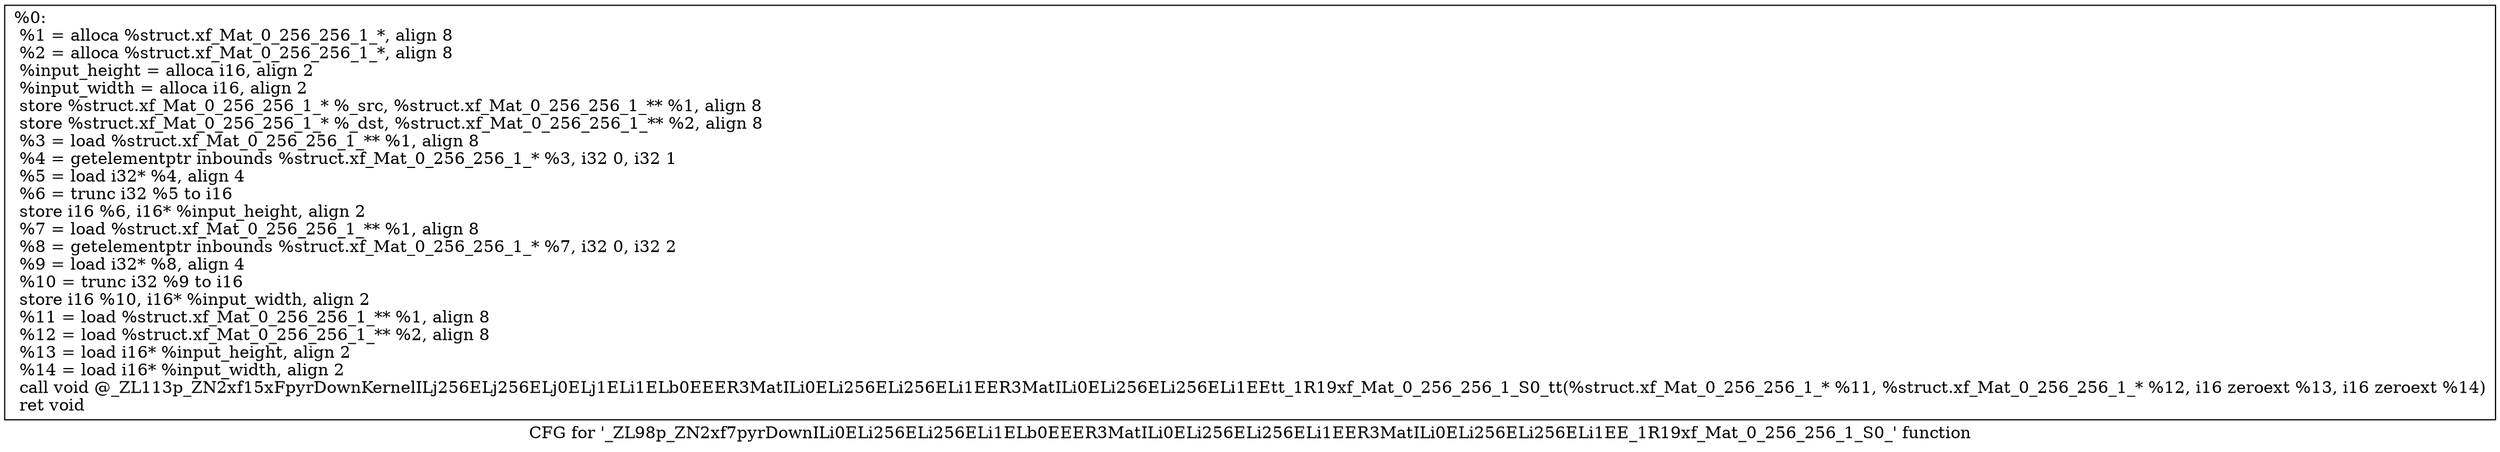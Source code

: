 digraph "CFG for '_ZL98p_ZN2xf7pyrDownILi0ELi256ELi256ELi1ELb0EEER3MatILi0ELi256ELi256ELi1EER3MatILi0ELi256ELi256ELi1EE_1R19xf_Mat_0_256_256_1_S0_' function" {
	label="CFG for '_ZL98p_ZN2xf7pyrDownILi0ELi256ELi256ELi1ELb0EEER3MatILi0ELi256ELi256ELi1EER3MatILi0ELi256ELi256ELi1EE_1R19xf_Mat_0_256_256_1_S0_' function";

	Node0x30d8070 [shape=record,label="{%0:\l  %1 = alloca %struct.xf_Mat_0_256_256_1_*, align 8\l  %2 = alloca %struct.xf_Mat_0_256_256_1_*, align 8\l  %input_height = alloca i16, align 2\l  %input_width = alloca i16, align 2\l  store %struct.xf_Mat_0_256_256_1_* %_src, %struct.xf_Mat_0_256_256_1_** %1, align 8\l  store %struct.xf_Mat_0_256_256_1_* %_dst, %struct.xf_Mat_0_256_256_1_** %2, align 8\l  %3 = load %struct.xf_Mat_0_256_256_1_** %1, align 8\l  %4 = getelementptr inbounds %struct.xf_Mat_0_256_256_1_* %3, i32 0, i32 1\l  %5 = load i32* %4, align 4\l  %6 = trunc i32 %5 to i16\l  store i16 %6, i16* %input_height, align 2\l  %7 = load %struct.xf_Mat_0_256_256_1_** %1, align 8\l  %8 = getelementptr inbounds %struct.xf_Mat_0_256_256_1_* %7, i32 0, i32 2\l  %9 = load i32* %8, align 4\l  %10 = trunc i32 %9 to i16\l  store i16 %10, i16* %input_width, align 2\l  %11 = load %struct.xf_Mat_0_256_256_1_** %1, align 8\l  %12 = load %struct.xf_Mat_0_256_256_1_** %2, align 8\l  %13 = load i16* %input_height, align 2\l  %14 = load i16* %input_width, align 2\l  call void @_ZL113p_ZN2xf15xFpyrDownKernelILj256ELj256ELj0ELj1ELi1ELb0EEER3MatILi0ELi256ELi256ELi1EER3MatILi0ELi256ELi256ELi1EEtt_1R19xf_Mat_0_256_256_1_S0_tt(%struct.xf_Mat_0_256_256_1_* %11, %struct.xf_Mat_0_256_256_1_* %12, i16 zeroext %13, i16 zeroext %14)\l  ret void\l}"];
}
